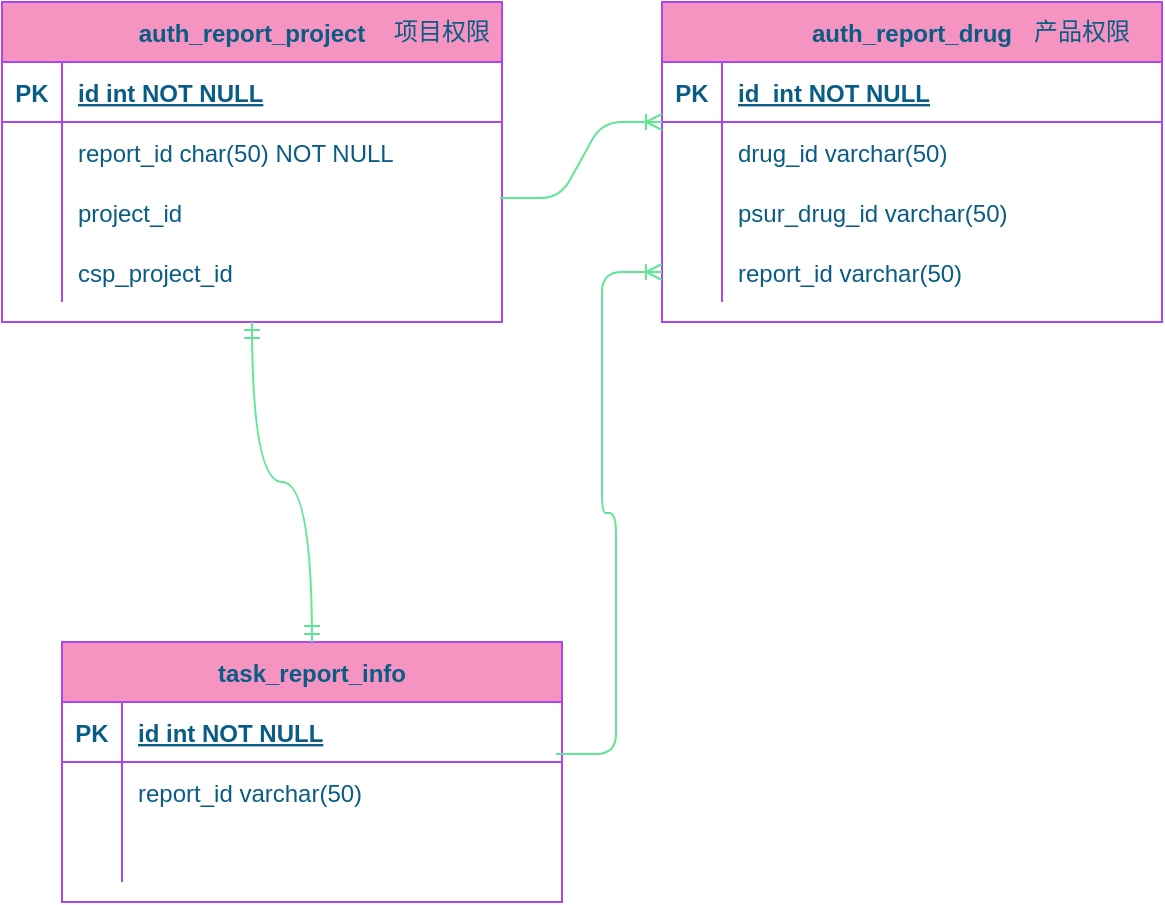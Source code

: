 <mxfile version="16.5.5" type="github" pages="2">
  <diagram id="R2lEEEUBdFMjLlhIrx00" name="Page-1">
    <mxGraphModel dx="1422" dy="762" grid="1" gridSize="10" guides="1" tooltips="1" connect="1" arrows="1" fold="1" page="1" pageScale="1" pageWidth="850" pageHeight="1100" math="0" shadow="0" extFonts="Permanent Marker^https://fonts.googleapis.com/css?family=Permanent+Marker">
      <root>
        <mxCell id="0" />
        <mxCell id="1" parent="0" />
        <mxCell id="C-vyLk0tnHw3VtMMgP7b-2" value="auth_report_drug" style="shape=table;startSize=30;container=1;collapsible=1;childLayout=tableLayout;fixedRows=1;rowLines=0;fontStyle=1;align=center;resizeLast=1;fillColor=#F694C1;strokeColor=#AF45ED;fontColor=#095C86;" parent="1" vertex="1">
          <mxGeometry x="450" y="120" width="250" height="160" as="geometry" />
        </mxCell>
        <mxCell id="C-vyLk0tnHw3VtMMgP7b-3" value="" style="shape=partialRectangle;collapsible=0;dropTarget=0;pointerEvents=0;fillColor=none;points=[[0,0.5],[1,0.5]];portConstraint=eastwest;top=0;left=0;right=0;bottom=1;strokeColor=#AF45ED;fontColor=#095C86;" parent="C-vyLk0tnHw3VtMMgP7b-2" vertex="1">
          <mxGeometry y="30" width="250" height="30" as="geometry" />
        </mxCell>
        <mxCell id="C-vyLk0tnHw3VtMMgP7b-4" value="PK" style="shape=partialRectangle;overflow=hidden;connectable=0;fillColor=none;top=0;left=0;bottom=0;right=0;fontStyle=1;strokeColor=#AF45ED;fontColor=#095C86;" parent="C-vyLk0tnHw3VtMMgP7b-3" vertex="1">
          <mxGeometry width="30" height="30" as="geometry">
            <mxRectangle width="30" height="30" as="alternateBounds" />
          </mxGeometry>
        </mxCell>
        <mxCell id="C-vyLk0tnHw3VtMMgP7b-5" value="id  int NOT NULL " style="shape=partialRectangle;overflow=hidden;connectable=0;fillColor=none;top=0;left=0;bottom=0;right=0;align=left;spacingLeft=6;fontStyle=5;strokeColor=#AF45ED;fontColor=#095C86;" parent="C-vyLk0tnHw3VtMMgP7b-3" vertex="1">
          <mxGeometry x="30" width="220" height="30" as="geometry">
            <mxRectangle width="220" height="30" as="alternateBounds" />
          </mxGeometry>
        </mxCell>
        <mxCell id="C-vyLk0tnHw3VtMMgP7b-6" value="" style="shape=partialRectangle;collapsible=0;dropTarget=0;pointerEvents=0;fillColor=none;points=[[0,0.5],[1,0.5]];portConstraint=eastwest;top=0;left=0;right=0;bottom=0;strokeColor=#AF45ED;fontColor=#095C86;" parent="C-vyLk0tnHw3VtMMgP7b-2" vertex="1">
          <mxGeometry y="60" width="250" height="30" as="geometry" />
        </mxCell>
        <mxCell id="C-vyLk0tnHw3VtMMgP7b-7" value="" style="shape=partialRectangle;overflow=hidden;connectable=0;fillColor=none;top=0;left=0;bottom=0;right=0;strokeColor=#AF45ED;fontColor=#095C86;" parent="C-vyLk0tnHw3VtMMgP7b-6" vertex="1">
          <mxGeometry width="30" height="30" as="geometry">
            <mxRectangle width="30" height="30" as="alternateBounds" />
          </mxGeometry>
        </mxCell>
        <mxCell id="C-vyLk0tnHw3VtMMgP7b-8" value="drug_id varchar(50)" style="shape=partialRectangle;overflow=hidden;connectable=0;fillColor=none;top=0;left=0;bottom=0;right=0;align=left;spacingLeft=6;strokeColor=#AF45ED;fontColor=#095C86;" parent="C-vyLk0tnHw3VtMMgP7b-6" vertex="1">
          <mxGeometry x="30" width="220" height="30" as="geometry">
            <mxRectangle width="220" height="30" as="alternateBounds" />
          </mxGeometry>
        </mxCell>
        <mxCell id="C-vyLk0tnHw3VtMMgP7b-9" value="" style="shape=partialRectangle;collapsible=0;dropTarget=0;pointerEvents=0;fillColor=none;points=[[0,0.5],[1,0.5]];portConstraint=eastwest;top=0;left=0;right=0;bottom=0;strokeColor=#AF45ED;fontColor=#095C86;" parent="C-vyLk0tnHw3VtMMgP7b-2" vertex="1">
          <mxGeometry y="90" width="250" height="30" as="geometry" />
        </mxCell>
        <mxCell id="C-vyLk0tnHw3VtMMgP7b-10" value="" style="shape=partialRectangle;overflow=hidden;connectable=0;fillColor=none;top=0;left=0;bottom=0;right=0;strokeColor=#AF45ED;fontColor=#095C86;" parent="C-vyLk0tnHw3VtMMgP7b-9" vertex="1">
          <mxGeometry width="30" height="30" as="geometry">
            <mxRectangle width="30" height="30" as="alternateBounds" />
          </mxGeometry>
        </mxCell>
        <mxCell id="C-vyLk0tnHw3VtMMgP7b-11" value="psur_drug_id varchar(50) " style="shape=partialRectangle;overflow=hidden;connectable=0;fillColor=none;top=0;left=0;bottom=0;right=0;align=left;spacingLeft=6;strokeColor=#AF45ED;fontColor=#095C86;" parent="C-vyLk0tnHw3VtMMgP7b-9" vertex="1">
          <mxGeometry x="30" width="220" height="30" as="geometry">
            <mxRectangle width="220" height="30" as="alternateBounds" />
          </mxGeometry>
        </mxCell>
        <mxCell id="dJ_g0NIFIBxp3Re9jGSk-7" value="" style="shape=tableRow;horizontal=0;startSize=0;swimlaneHead=0;swimlaneBody=0;fillColor=none;collapsible=0;dropTarget=0;points=[[0,0.5],[1,0.5]];portConstraint=eastwest;top=0;left=0;right=0;bottom=0;rounded=0;sketch=0;fontColor=#095C86;strokeColor=#AF45ED;" vertex="1" parent="C-vyLk0tnHw3VtMMgP7b-2">
          <mxGeometry y="120" width="250" height="30" as="geometry" />
        </mxCell>
        <mxCell id="dJ_g0NIFIBxp3Re9jGSk-8" value="" style="shape=partialRectangle;connectable=0;fillColor=none;top=0;left=0;bottom=0;right=0;editable=1;overflow=hidden;rounded=0;sketch=0;fontColor=#095C86;strokeColor=#AF45ED;" vertex="1" parent="dJ_g0NIFIBxp3Re9jGSk-7">
          <mxGeometry width="30" height="30" as="geometry">
            <mxRectangle width="30" height="30" as="alternateBounds" />
          </mxGeometry>
        </mxCell>
        <mxCell id="dJ_g0NIFIBxp3Re9jGSk-9" value="report_id varchar(50)" style="shape=partialRectangle;connectable=0;fillColor=none;top=0;left=0;bottom=0;right=0;align=left;spacingLeft=6;overflow=hidden;rounded=0;sketch=0;fontColor=#095C86;strokeColor=#AF45ED;" vertex="1" parent="dJ_g0NIFIBxp3Re9jGSk-7">
          <mxGeometry x="30" width="220" height="30" as="geometry">
            <mxRectangle width="220" height="30" as="alternateBounds" />
          </mxGeometry>
        </mxCell>
        <mxCell id="C-vyLk0tnHw3VtMMgP7b-13" value="task_report_info" style="shape=table;startSize=30;container=1;collapsible=1;childLayout=tableLayout;fixedRows=1;rowLines=0;fontStyle=1;align=center;resizeLast=1;fillColor=#F694C1;strokeColor=#AF45ED;fontColor=#095C86;" parent="1" vertex="1">
          <mxGeometry x="150" y="440" width="250" height="130" as="geometry" />
        </mxCell>
        <mxCell id="C-vyLk0tnHw3VtMMgP7b-14" value="" style="shape=partialRectangle;collapsible=0;dropTarget=0;pointerEvents=0;fillColor=none;points=[[0,0.5],[1,0.5]];portConstraint=eastwest;top=0;left=0;right=0;bottom=1;strokeColor=#AF45ED;fontColor=#095C86;" parent="C-vyLk0tnHw3VtMMgP7b-13" vertex="1">
          <mxGeometry y="30" width="250" height="30" as="geometry" />
        </mxCell>
        <mxCell id="C-vyLk0tnHw3VtMMgP7b-15" value="PK" style="shape=partialRectangle;overflow=hidden;connectable=0;fillColor=none;top=0;left=0;bottom=0;right=0;fontStyle=1;strokeColor=#AF45ED;fontColor=#095C86;" parent="C-vyLk0tnHw3VtMMgP7b-14" vertex="1">
          <mxGeometry width="30" height="30" as="geometry">
            <mxRectangle width="30" height="30" as="alternateBounds" />
          </mxGeometry>
        </mxCell>
        <mxCell id="C-vyLk0tnHw3VtMMgP7b-16" value="id int NOT NULL " style="shape=partialRectangle;overflow=hidden;connectable=0;fillColor=none;top=0;left=0;bottom=0;right=0;align=left;spacingLeft=6;fontStyle=5;strokeColor=#AF45ED;fontColor=#095C86;" parent="C-vyLk0tnHw3VtMMgP7b-14" vertex="1">
          <mxGeometry x="30" width="220" height="30" as="geometry">
            <mxRectangle width="220" height="30" as="alternateBounds" />
          </mxGeometry>
        </mxCell>
        <mxCell id="C-vyLk0tnHw3VtMMgP7b-17" value="" style="shape=partialRectangle;collapsible=0;dropTarget=0;pointerEvents=0;fillColor=none;points=[[0,0.5],[1,0.5]];portConstraint=eastwest;top=0;left=0;right=0;bottom=0;strokeColor=#AF45ED;fontColor=#095C86;" parent="C-vyLk0tnHw3VtMMgP7b-13" vertex="1">
          <mxGeometry y="60" width="250" height="30" as="geometry" />
        </mxCell>
        <mxCell id="C-vyLk0tnHw3VtMMgP7b-18" value="" style="shape=partialRectangle;overflow=hidden;connectable=0;fillColor=none;top=0;left=0;bottom=0;right=0;strokeColor=#AF45ED;fontColor=#095C86;" parent="C-vyLk0tnHw3VtMMgP7b-17" vertex="1">
          <mxGeometry width="30" height="30" as="geometry">
            <mxRectangle width="30" height="30" as="alternateBounds" />
          </mxGeometry>
        </mxCell>
        <mxCell id="C-vyLk0tnHw3VtMMgP7b-19" value="report_id varchar(50)" style="shape=partialRectangle;overflow=hidden;connectable=0;fillColor=none;top=0;left=0;bottom=0;right=0;align=left;spacingLeft=6;strokeColor=#AF45ED;fontColor=#095C86;" parent="C-vyLk0tnHw3VtMMgP7b-17" vertex="1">
          <mxGeometry x="30" width="220" height="30" as="geometry">
            <mxRectangle width="220" height="30" as="alternateBounds" />
          </mxGeometry>
        </mxCell>
        <mxCell id="C-vyLk0tnHw3VtMMgP7b-20" value="" style="shape=partialRectangle;collapsible=0;dropTarget=0;pointerEvents=0;fillColor=none;points=[[0,0.5],[1,0.5]];portConstraint=eastwest;top=0;left=0;right=0;bottom=0;strokeColor=#AF45ED;fontColor=#095C86;" parent="C-vyLk0tnHw3VtMMgP7b-13" vertex="1">
          <mxGeometry y="90" width="250" height="30" as="geometry" />
        </mxCell>
        <mxCell id="C-vyLk0tnHw3VtMMgP7b-21" value="" style="shape=partialRectangle;overflow=hidden;connectable=0;fillColor=none;top=0;left=0;bottom=0;right=0;strokeColor=#AF45ED;fontColor=#095C86;" parent="C-vyLk0tnHw3VtMMgP7b-20" vertex="1">
          <mxGeometry width="30" height="30" as="geometry">
            <mxRectangle width="30" height="30" as="alternateBounds" />
          </mxGeometry>
        </mxCell>
        <mxCell id="C-vyLk0tnHw3VtMMgP7b-22" value="" style="shape=partialRectangle;overflow=hidden;connectable=0;fillColor=none;top=0;left=0;bottom=0;right=0;align=left;spacingLeft=6;strokeColor=#AF45ED;fontColor=#095C86;" parent="C-vyLk0tnHw3VtMMgP7b-20" vertex="1">
          <mxGeometry x="30" width="220" height="30" as="geometry">
            <mxRectangle width="220" height="30" as="alternateBounds" />
          </mxGeometry>
        </mxCell>
        <mxCell id="C-vyLk0tnHw3VtMMgP7b-23" value="auth_report_project" style="shape=table;startSize=30;container=1;collapsible=1;childLayout=tableLayout;fixedRows=1;rowLines=0;fontStyle=1;align=center;resizeLast=1;fillColor=#F694C1;strokeColor=#AF45ED;fontColor=#095C86;" parent="1" vertex="1">
          <mxGeometry x="120" y="120" width="250" height="160" as="geometry" />
        </mxCell>
        <mxCell id="C-vyLk0tnHw3VtMMgP7b-24" value="" style="shape=partialRectangle;collapsible=0;dropTarget=0;pointerEvents=0;fillColor=none;points=[[0,0.5],[1,0.5]];portConstraint=eastwest;top=0;left=0;right=0;bottom=1;strokeColor=#AF45ED;fontColor=#095C86;" parent="C-vyLk0tnHw3VtMMgP7b-23" vertex="1">
          <mxGeometry y="30" width="250" height="30" as="geometry" />
        </mxCell>
        <mxCell id="C-vyLk0tnHw3VtMMgP7b-25" value="PK" style="shape=partialRectangle;overflow=hidden;connectable=0;fillColor=none;top=0;left=0;bottom=0;right=0;fontStyle=1;strokeColor=#AF45ED;fontColor=#095C86;" parent="C-vyLk0tnHw3VtMMgP7b-24" vertex="1">
          <mxGeometry width="30" height="30" as="geometry">
            <mxRectangle width="30" height="30" as="alternateBounds" />
          </mxGeometry>
        </mxCell>
        <mxCell id="C-vyLk0tnHw3VtMMgP7b-26" value="id int NOT NULL " style="shape=partialRectangle;overflow=hidden;connectable=0;fillColor=none;top=0;left=0;bottom=0;right=0;align=left;spacingLeft=6;fontStyle=5;strokeColor=#AF45ED;fontColor=#095C86;" parent="C-vyLk0tnHw3VtMMgP7b-24" vertex="1">
          <mxGeometry x="30" width="220" height="30" as="geometry">
            <mxRectangle width="220" height="30" as="alternateBounds" />
          </mxGeometry>
        </mxCell>
        <mxCell id="C-vyLk0tnHw3VtMMgP7b-27" value="" style="shape=partialRectangle;collapsible=0;dropTarget=0;pointerEvents=0;fillColor=none;points=[[0,0.5],[1,0.5]];portConstraint=eastwest;top=0;left=0;right=0;bottom=0;strokeColor=#AF45ED;fontColor=#095C86;" parent="C-vyLk0tnHw3VtMMgP7b-23" vertex="1">
          <mxGeometry y="60" width="250" height="30" as="geometry" />
        </mxCell>
        <mxCell id="C-vyLk0tnHw3VtMMgP7b-28" value="" style="shape=partialRectangle;overflow=hidden;connectable=0;fillColor=none;top=0;left=0;bottom=0;right=0;strokeColor=#AF45ED;fontColor=#095C86;" parent="C-vyLk0tnHw3VtMMgP7b-27" vertex="1">
          <mxGeometry width="30" height="30" as="geometry">
            <mxRectangle width="30" height="30" as="alternateBounds" />
          </mxGeometry>
        </mxCell>
        <mxCell id="C-vyLk0tnHw3VtMMgP7b-29" value="report_id char(50) NOT NULL" style="shape=partialRectangle;overflow=hidden;connectable=0;fillColor=none;top=0;left=0;bottom=0;right=0;align=left;spacingLeft=6;strokeColor=#AF45ED;fontColor=#095C86;" parent="C-vyLk0tnHw3VtMMgP7b-27" vertex="1">
          <mxGeometry x="30" width="220" height="30" as="geometry">
            <mxRectangle width="220" height="30" as="alternateBounds" />
          </mxGeometry>
        </mxCell>
        <mxCell id="dJ_g0NIFIBxp3Re9jGSk-4" value="" style="shape=tableRow;horizontal=0;startSize=0;swimlaneHead=0;swimlaneBody=0;fillColor=none;collapsible=0;dropTarget=0;points=[[0,0.5],[1,0.5]];portConstraint=eastwest;top=0;left=0;right=0;bottom=0;rounded=0;sketch=0;fontColor=#095C86;strokeColor=#AF45ED;" vertex="1" parent="C-vyLk0tnHw3VtMMgP7b-23">
          <mxGeometry y="90" width="250" height="30" as="geometry" />
        </mxCell>
        <mxCell id="dJ_g0NIFIBxp3Re9jGSk-5" value="" style="shape=partialRectangle;connectable=0;fillColor=none;top=0;left=0;bottom=0;right=0;editable=1;overflow=hidden;rounded=0;sketch=0;fontColor=#095C86;strokeColor=#AF45ED;" vertex="1" parent="dJ_g0NIFIBxp3Re9jGSk-4">
          <mxGeometry width="30" height="30" as="geometry">
            <mxRectangle width="30" height="30" as="alternateBounds" />
          </mxGeometry>
        </mxCell>
        <mxCell id="dJ_g0NIFIBxp3Re9jGSk-6" value="project_id" style="shape=partialRectangle;connectable=0;fillColor=none;top=0;left=0;bottom=0;right=0;align=left;spacingLeft=6;overflow=hidden;rounded=0;sketch=0;fontColor=#095C86;strokeColor=#AF45ED;" vertex="1" parent="dJ_g0NIFIBxp3Re9jGSk-4">
          <mxGeometry x="30" width="220" height="30" as="geometry">
            <mxRectangle width="220" height="30" as="alternateBounds" />
          </mxGeometry>
        </mxCell>
        <mxCell id="dJ_g0NIFIBxp3Re9jGSk-1" value="" style="shape=tableRow;horizontal=0;startSize=0;swimlaneHead=0;swimlaneBody=0;fillColor=none;collapsible=0;dropTarget=0;points=[[0,0.5],[1,0.5]];portConstraint=eastwest;top=0;left=0;right=0;bottom=0;rounded=0;sketch=0;fontColor=#095C86;strokeColor=#AF45ED;" vertex="1" parent="C-vyLk0tnHw3VtMMgP7b-23">
          <mxGeometry y="120" width="250" height="30" as="geometry" />
        </mxCell>
        <mxCell id="dJ_g0NIFIBxp3Re9jGSk-2" value="" style="shape=partialRectangle;connectable=0;fillColor=none;top=0;left=0;bottom=0;right=0;editable=1;overflow=hidden;rounded=0;sketch=0;fontColor=#095C86;strokeColor=#AF45ED;" vertex="1" parent="dJ_g0NIFIBxp3Re9jGSk-1">
          <mxGeometry width="30" height="30" as="geometry">
            <mxRectangle width="30" height="30" as="alternateBounds" />
          </mxGeometry>
        </mxCell>
        <mxCell id="dJ_g0NIFIBxp3Re9jGSk-3" value="csp_project_id" style="shape=partialRectangle;connectable=0;fillColor=none;top=0;left=0;bottom=0;right=0;align=left;spacingLeft=6;overflow=hidden;rounded=0;sketch=0;fontColor=#095C86;strokeColor=#AF45ED;" vertex="1" parent="dJ_g0NIFIBxp3Re9jGSk-1">
          <mxGeometry x="30" width="220" height="30" as="geometry">
            <mxRectangle width="220" height="30" as="alternateBounds" />
          </mxGeometry>
        </mxCell>
        <mxCell id="dJ_g0NIFIBxp3Re9jGSk-10" value="" style="edgeStyle=entityRelationEdgeStyle;fontSize=12;html=1;endArrow=ERoneToMany;rounded=1;sketch=0;fontColor=#095C86;strokeColor=#60E696;fillColor=#F694C1;curved=0;exitX=0.996;exitY=0.267;exitDx=0;exitDy=0;exitPerimeter=0;" edge="1" parent="1" source="dJ_g0NIFIBxp3Re9jGSk-4">
          <mxGeometry width="100" height="100" relative="1" as="geometry">
            <mxPoint x="350" y="280" as="sourcePoint" />
            <mxPoint x="450" y="180" as="targetPoint" />
          </mxGeometry>
        </mxCell>
        <mxCell id="dJ_g0NIFIBxp3Re9jGSk-11" value="" style="edgeStyle=entityRelationEdgeStyle;fontSize=12;html=1;endArrow=ERoneToMany;rounded=1;sketch=0;fontColor=#095C86;strokeColor=#60E696;fillColor=#F694C1;curved=0;exitX=0.988;exitY=-0.133;exitDx=0;exitDy=0;exitPerimeter=0;" edge="1" parent="1" source="C-vyLk0tnHw3VtMMgP7b-17" target="dJ_g0NIFIBxp3Re9jGSk-7">
          <mxGeometry width="100" height="100" relative="1" as="geometry">
            <mxPoint x="370" y="440" as="sourcePoint" />
            <mxPoint x="470" y="340" as="targetPoint" />
          </mxGeometry>
        </mxCell>
        <mxCell id="dJ_g0NIFIBxp3Re9jGSk-12" value="" style="edgeStyle=orthogonalEdgeStyle;fontSize=12;html=1;endArrow=ERmandOne;startArrow=ERmandOne;rounded=1;sketch=0;fontColor=#095C86;strokeColor=#60E696;fillColor=#F694C1;curved=1;entryX=0.5;entryY=1;entryDx=0;entryDy=0;exitX=0.5;exitY=0;exitDx=0;exitDy=0;" edge="1" parent="1" source="C-vyLk0tnHw3VtMMgP7b-13" target="C-vyLk0tnHw3VtMMgP7b-23">
          <mxGeometry width="100" height="100" relative="1" as="geometry">
            <mxPoint x="370" y="440" as="sourcePoint" />
            <mxPoint x="245" y="290" as="targetPoint" />
          </mxGeometry>
        </mxCell>
        <mxCell id="dJ_g0NIFIBxp3Re9jGSk-16" value="项目权限" style="text;html=1;strokeColor=none;fillColor=none;align=center;verticalAlign=middle;whiteSpace=wrap;rounded=0;sketch=0;fontColor=#095C86;" vertex="1" parent="1">
          <mxGeometry x="310" y="120" width="60" height="30" as="geometry" />
        </mxCell>
        <mxCell id="dJ_g0NIFIBxp3Re9jGSk-17" value="产品权限" style="text;html=1;strokeColor=none;fillColor=none;align=center;verticalAlign=middle;whiteSpace=wrap;rounded=0;sketch=0;fontColor=#095C86;" vertex="1" parent="1">
          <mxGeometry x="630" y="120" width="60" height="30" as="geometry" />
        </mxCell>
      </root>
    </mxGraphModel>
  </diagram>
  <diagram id="HUKM1vPBbhjYXOXZAEeW" name="第 2 页">
    <mxGraphModel dx="1422" dy="762" grid="1" gridSize="10" guides="1" tooltips="1" connect="1" arrows="1" fold="1" page="1" pageScale="1" pageWidth="827" pageHeight="1169" math="0" shadow="0">
      <root>
        <mxCell id="11K2b-ynkOFcJDZrhKSf-0" />
        <mxCell id="11K2b-ynkOFcJDZrhKSf-1" parent="11K2b-ynkOFcJDZrhKSf-0" />
        <mxCell id="11K2b-ynkOFcJDZrhKSf-2" value="pvs_report" style="strokeWidth=2;html=1;shape=mxgraph.flowchart.database;whiteSpace=wrap;rounded=0;sketch=0;fontColor=#095C86;fillColor=#F694C1;" vertex="1" parent="11K2b-ynkOFcJDZrhKSf-1">
          <mxGeometry x="110" y="80" width="90" height="60" as="geometry" />
        </mxCell>
        <mxCell id="11K2b-ynkOFcJDZrhKSf-3" value="esafety_web" style="strokeWidth=2;html=1;shape=mxgraph.flowchart.database;whiteSpace=wrap;rounded=0;sketch=0;fontColor=#095C86;fillColor=#F694C1;" vertex="1" parent="11K2b-ynkOFcJDZrhKSf-1">
          <mxGeometry x="190" y="532.5" width="90" height="60" as="geometry" />
        </mxCell>
        <mxCell id="11K2b-ynkOFcJDZrhKSf-4" value="" style="verticalLabelPosition=bottom;verticalAlign=top;html=1;strokeWidth=2;shape=mxgraph.arrows2.arrow;dy=0.6;dx=40;notch=0;rounded=0;sketch=0;fontColor=#095C86;fillColor=#F694C1;" vertex="1" parent="11K2b-ynkOFcJDZrhKSf-1">
          <mxGeometry x="230" y="95" width="80" height="30" as="geometry" />
        </mxCell>
        <mxCell id="vOja45d4TPhHQYNuw3hG-1" value="binlog" style="text;html=1;strokeColor=none;fillColor=none;align=center;verticalAlign=middle;whiteSpace=wrap;rounded=0;sketch=0;fontColor=#095C86;" vertex="1" parent="11K2b-ynkOFcJDZrhKSf-1">
          <mxGeometry x="240" y="60" width="60" height="30" as="geometry" />
        </mxCell>
        <mxCell id="vOja45d4TPhHQYNuw3hG-5" value="pvs.report.auth.exchange" style="rounded=1;whiteSpace=wrap;html=1;sketch=0;fontColor=#095C86;strokeColor=#AF45ED;fillColor=#F694C1;" vertex="1" parent="11K2b-ynkOFcJDZrhKSf-1">
          <mxGeometry x="347.5" y="260" width="165" height="60" as="geometry" />
        </mxCell>
        <mxCell id="vOja45d4TPhHQYNuw3hG-6" value="&lt;span&gt;pvs-report&lt;/span&gt;&lt;br&gt;&lt;span&gt;判断是否更新report_project表的project_id字段或者是否更新drug表的psur_drug_id字段&lt;/span&gt;" style="rhombus;whiteSpace=wrap;html=1;rounded=0;sketch=0;fontColor=#095C86;strokeColor=#AF45ED;fillColor=#F694C1;" vertex="1" parent="11K2b-ynkOFcJDZrhKSf-1">
          <mxGeometry x="330" y="55" width="190" height="110" as="geometry" />
        </mxCell>
        <mxCell id="vOja45d4TPhHQYNuw3hG-7" value="" style="verticalLabelPosition=bottom;verticalAlign=top;html=1;strokeWidth=2;shape=mxgraph.arrows2.arrow;dy=0.6;dx=40;notch=0;rounded=0;sketch=0;fontColor=#095C86;fillColor=#F694C1;rotation=90;" vertex="1" parent="11K2b-ynkOFcJDZrhKSf-1">
          <mxGeometry x="392.5" y="200" width="65" height="30" as="geometry" />
        </mxCell>
        <mxCell id="vOja45d4TPhHQYNuw3hG-8" value="" style="verticalLabelPosition=bottom;verticalAlign=top;html=1;strokeWidth=2;shape=mxgraph.arrows2.arrow;dy=0.6;dx=40;notch=0;rounded=0;sketch=0;fontColor=#095C86;fillColor=#F694C1;" vertex="1" parent="11K2b-ynkOFcJDZrhKSf-1">
          <mxGeometry x="540" y="90" width="70" height="40" as="geometry" />
        </mxCell>
        <mxCell id="vOja45d4TPhHQYNuw3hG-9" value="丢弃" style="strokeWidth=2;html=1;shape=mxgraph.flowchart.terminator;whiteSpace=wrap;fontFamily=Helvetica;fontSize=12;fontColor=#095C86;align=center;strokeColor=rgb(0, 0, 0);fillColor=#F694C1;sketch=0;" vertex="1" parent="11K2b-ynkOFcJDZrhKSf-1">
          <mxGeometry x="630" y="86.25" width="50" height="47.5" as="geometry" />
        </mxCell>
        <mxCell id="vOja45d4TPhHQYNuw3hG-10" value="否" style="text;html=1;strokeColor=none;fillColor=none;align=center;verticalAlign=middle;whiteSpace=wrap;rounded=0;sketch=0;fontColor=#095C86;" vertex="1" parent="11K2b-ynkOFcJDZrhKSf-1">
          <mxGeometry x="540" y="60" width="60" height="30" as="geometry" />
        </mxCell>
        <mxCell id="vOja45d4TPhHQYNuw3hG-11" value="是" style="text;html=1;strokeColor=none;fillColor=none;align=center;verticalAlign=middle;whiteSpace=wrap;rounded=0;sketch=0;fontColor=#095C86;" vertex="1" parent="11K2b-ynkOFcJDZrhKSf-1">
          <mxGeometry x="428.75" y="190" width="60" height="30" as="geometry" />
        </mxCell>
        <mxCell id="vOja45d4TPhHQYNuw3hG-13" value="esafety.report.auth.queue" style="rounded=1;whiteSpace=wrap;html=1;sketch=0;fontColor=#095C86;strokeColor=#AF45ED;fillColor=#F694C1;" vertex="1" parent="11K2b-ynkOFcJDZrhKSf-1">
          <mxGeometry x="347.5" y="380" width="155" height="50" as="geometry" />
        </mxCell>
        <mxCell id="vOja45d4TPhHQYNuw3hG-15" value="" style="shape=singleArrow;direction=south;whiteSpace=wrap;html=1;rounded=0;sketch=0;fontColor=#095C86;strokeColor=#AF45ED;fillColor=#F694C1;" vertex="1" parent="11K2b-ynkOFcJDZrhKSf-1">
          <mxGeometry x="411.25" y="330" width="27.5" height="50" as="geometry" />
        </mxCell>
        <mxCell id="vOja45d4TPhHQYNuw3hG-16" value="绑定key:esafety" style="text;html=1;strokeColor=none;fillColor=none;align=center;verticalAlign=middle;whiteSpace=wrap;rounded=0;sketch=0;fontColor=#095C86;" vertex="1" parent="11K2b-ynkOFcJDZrhKSf-1">
          <mxGeometry x="438.75" y="340" width="60" height="30" as="geometry" />
        </mxCell>
        <mxCell id="vOja45d4TPhHQYNuw3hG-17" value="esafety-web" style="rounded=1;whiteSpace=wrap;html=1;absoluteArcSize=1;arcSize=14;strokeWidth=2;sketch=0;fontColor=#095C86;fillColor=#F694C1;" vertex="1" parent="11K2b-ynkOFcJDZrhKSf-1">
          <mxGeometry x="383.75" y="520" width="75" height="80" as="geometry" />
        </mxCell>
        <mxCell id="vOja45d4TPhHQYNuw3hG-18" value="" style="verticalLabelPosition=bottom;verticalAlign=top;html=1;strokeWidth=2;shape=mxgraph.arrows2.arrow;dy=0.6;dx=40;notch=0;rounded=0;sketch=0;fontColor=#095C86;fillColor=#F694C1;rotation=90;" vertex="1" parent="11K2b-ynkOFcJDZrhKSf-1">
          <mxGeometry x="391.25" y="463.75" width="67.5" height="30" as="geometry" />
        </mxCell>
        <mxCell id="vOja45d4TPhHQYNuw3hG-19" value="消费" style="text;html=1;align=center;verticalAlign=middle;resizable=0;points=[];autosize=1;strokeColor=none;fillColor=none;fontColor=#095C86;" vertex="1" parent="11K2b-ynkOFcJDZrhKSf-1">
          <mxGeometry x="438.75" y="468.75" width="40" height="20" as="geometry" />
        </mxCell>
        <mxCell id="vOja45d4TPhHQYNuw3hG-20" value="" style="verticalLabelPosition=bottom;verticalAlign=top;html=1;strokeWidth=2;shape=mxgraph.arrows2.arrow;dy=0.6;dx=40;notch=0;rounded=0;sketch=0;fontColor=#095C86;fillColor=#F694C1;rotation=-180;" vertex="1" parent="11K2b-ynkOFcJDZrhKSf-1">
          <mxGeometry x="290" y="550" width="80" height="25" as="geometry" />
        </mxCell>
        <mxCell id="vOja45d4TPhHQYNuw3hG-21" value="存储" style="text;html=1;align=center;verticalAlign=middle;resizable=0;points=[];autosize=1;strokeColor=none;fillColor=none;fontColor=#095C86;" vertex="1" parent="11K2b-ynkOFcJDZrhKSf-1">
          <mxGeometry x="310" y="572.5" width="40" height="20" as="geometry" />
        </mxCell>
        <mxCell id="vOja45d4TPhHQYNuw3hG-22" value="pvs-report" style="text;html=1;strokeColor=none;fillColor=none;align=center;verticalAlign=middle;whiteSpace=wrap;rounded=0;sketch=0;fontColor=#095C86;" vertex="1" parent="11K2b-ynkOFcJDZrhKSf-1">
          <mxGeometry x="10" y="90" width="60" height="30" as="geometry" />
        </mxCell>
        <mxCell id="vOja45d4TPhHQYNuw3hG-23" value="rabbitMq" style="text;html=1;strokeColor=none;fillColor=none;align=center;verticalAlign=middle;whiteSpace=wrap;rounded=0;sketch=0;fontColor=#095C86;" vertex="1" parent="11K2b-ynkOFcJDZrhKSf-1">
          <mxGeometry x="10" y="310" width="60" height="30" as="geometry" />
        </mxCell>
        <mxCell id="vOja45d4TPhHQYNuw3hG-24" value="esafety" style="text;html=1;strokeColor=none;fillColor=none;align=center;verticalAlign=middle;whiteSpace=wrap;rounded=0;sketch=0;fontColor=#095C86;" vertex="1" parent="11K2b-ynkOFcJDZrhKSf-1">
          <mxGeometry x="10" y="550" width="60" height="30" as="geometry" />
        </mxCell>
      </root>
    </mxGraphModel>
  </diagram>
</mxfile>
